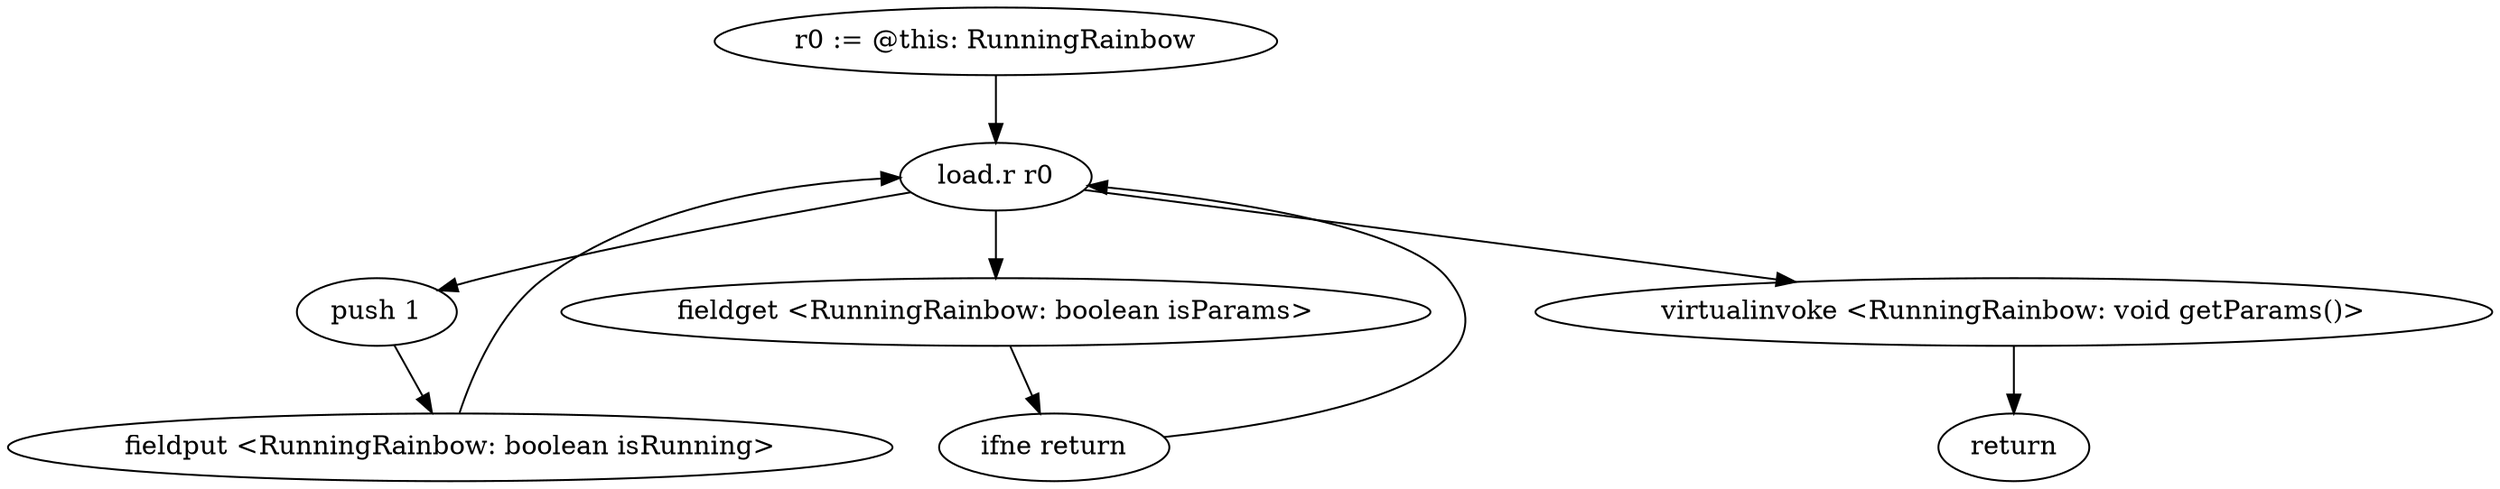digraph "" {
    "r0 := @this: RunningRainbow"
    "load.r r0"
    "r0 := @this: RunningRainbow"->"load.r r0";
    "push 1"
    "load.r r0"->"push 1";
    "fieldput <RunningRainbow: boolean isRunning>"
    "push 1"->"fieldput <RunningRainbow: boolean isRunning>";
    "fieldput <RunningRainbow: boolean isRunning>"->"load.r r0";
    "fieldget <RunningRainbow: boolean isParams>"
    "load.r r0"->"fieldget <RunningRainbow: boolean isParams>";
    "ifne return"
    "fieldget <RunningRainbow: boolean isParams>"->"ifne return";
    "ifne return"->"load.r r0";
    "virtualinvoke <RunningRainbow: void getParams()>"
    "load.r r0"->"virtualinvoke <RunningRainbow: void getParams()>";
    "return"
    "virtualinvoke <RunningRainbow: void getParams()>"->"return";
}

